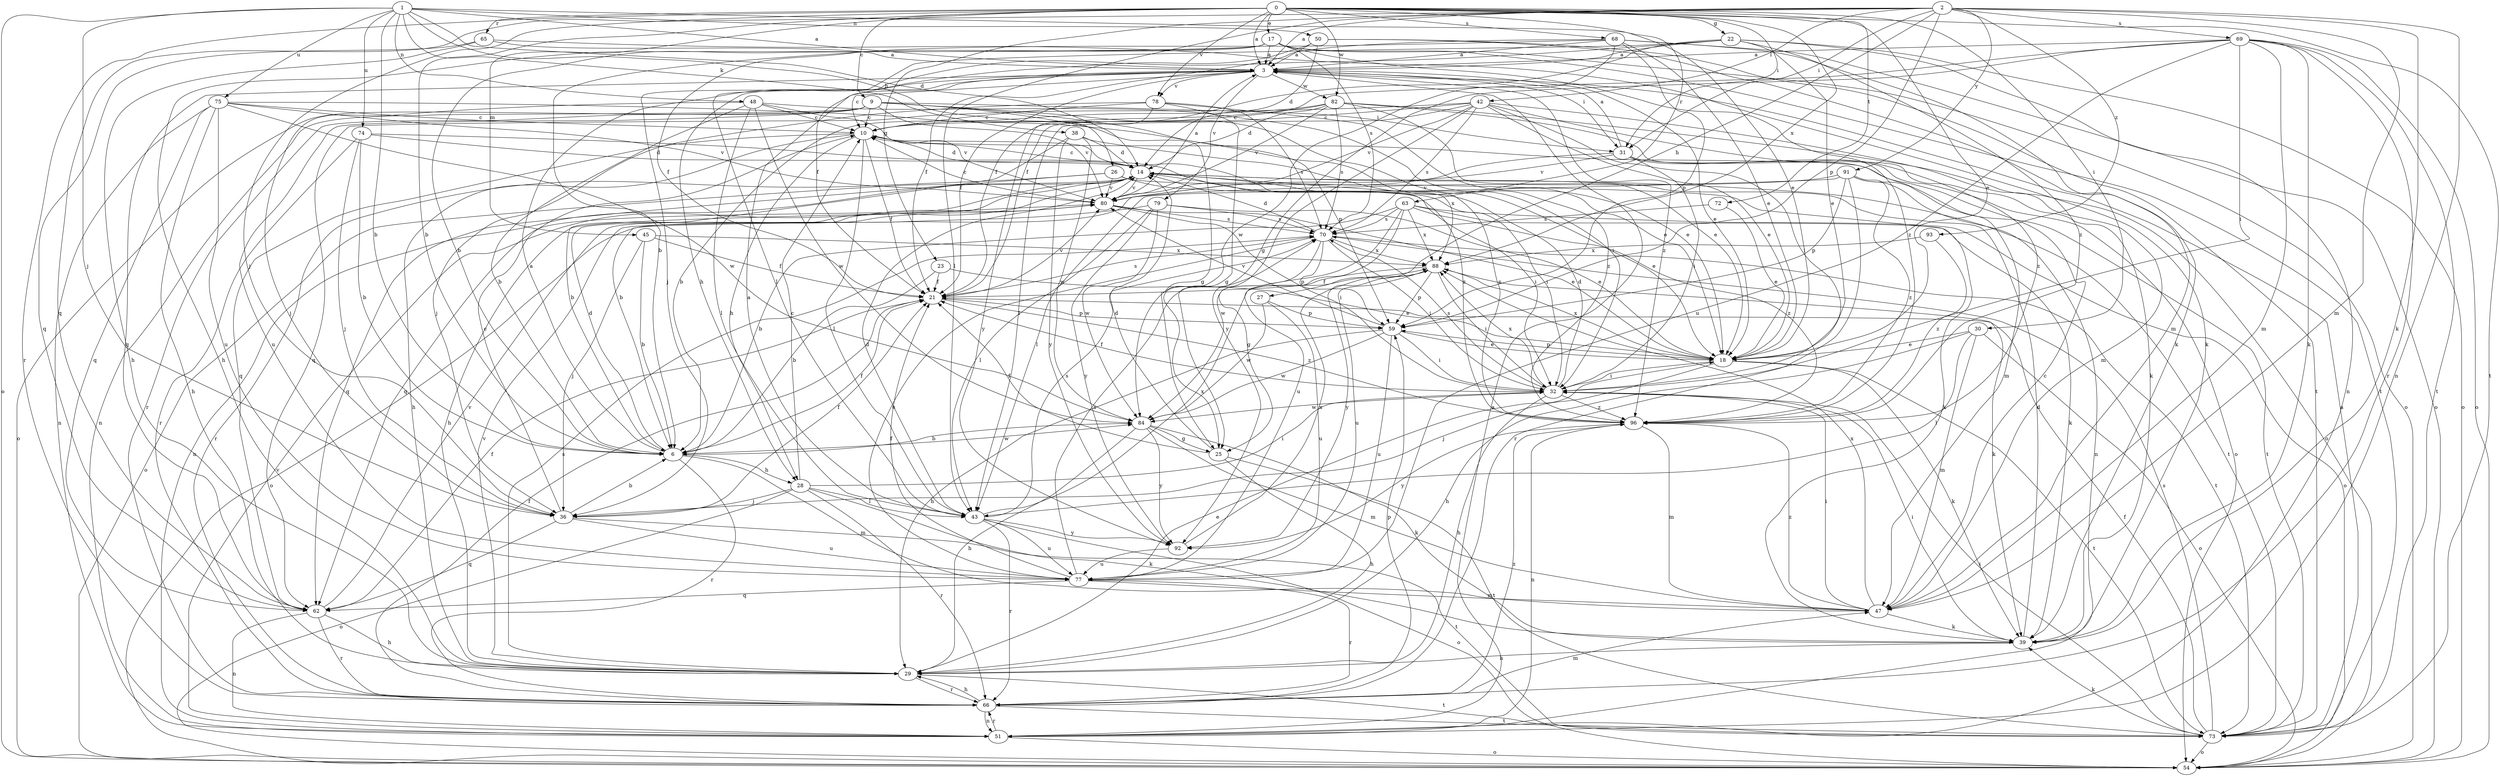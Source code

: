 strict digraph  {
0;
1;
2;
3;
6;
9;
10;
14;
17;
18;
21;
22;
23;
25;
26;
27;
28;
29;
30;
31;
32;
36;
38;
39;
42;
43;
45;
47;
48;
50;
51;
54;
59;
62;
63;
65;
66;
68;
69;
70;
72;
73;
74;
75;
77;
78;
79;
80;
82;
84;
88;
91;
92;
93;
96;
0 -> 3  [label=a];
0 -> 6  [label=b];
0 -> 9  [label=c];
0 -> 17  [label=e];
0 -> 18  [label=e];
0 -> 22  [label=g];
0 -> 30  [label=i];
0 -> 31  [label=i];
0 -> 36  [label=j];
0 -> 45  [label=m];
0 -> 63  [label=r];
0 -> 65  [label=r];
0 -> 66  [label=r];
0 -> 68  [label=s];
0 -> 72  [label=t];
0 -> 73  [label=t];
0 -> 78  [label=v];
0 -> 82  [label=w];
0 -> 88  [label=x];
1 -> 3  [label=a];
1 -> 6  [label=b];
1 -> 14  [label=d];
1 -> 18  [label=e];
1 -> 26  [label=h];
1 -> 36  [label=j];
1 -> 38  [label=k];
1 -> 48  [label=n];
1 -> 50  [label=n];
1 -> 54  [label=o];
1 -> 74  [label=u];
1 -> 75  [label=u];
2 -> 3  [label=a];
2 -> 23  [label=g];
2 -> 27  [label=h];
2 -> 31  [label=i];
2 -> 39  [label=k];
2 -> 42  [label=l];
2 -> 43  [label=l];
2 -> 47  [label=m];
2 -> 51  [label=n];
2 -> 59  [label=p];
2 -> 62  [label=q];
2 -> 69  [label=s];
2 -> 91  [label=y];
2 -> 93  [label=z];
3 -> 10  [label=c];
3 -> 18  [label=e];
3 -> 21  [label=f];
3 -> 28  [label=h];
3 -> 31  [label=i];
3 -> 62  [label=q];
3 -> 78  [label=v];
3 -> 79  [label=v];
3 -> 82  [label=w];
3 -> 96  [label=z];
6 -> 3  [label=a];
6 -> 14  [label=d];
6 -> 21  [label=f];
6 -> 28  [label=h];
6 -> 47  [label=m];
6 -> 66  [label=r];
6 -> 84  [label=w];
9 -> 10  [label=c];
9 -> 25  [label=g];
9 -> 31  [label=i];
9 -> 51  [label=n];
9 -> 54  [label=o];
9 -> 59  [label=p];
9 -> 66  [label=r];
9 -> 77  [label=u];
9 -> 80  [label=v];
9 -> 96  [label=z];
10 -> 14  [label=d];
10 -> 21  [label=f];
10 -> 28  [label=h];
10 -> 29  [label=h];
10 -> 43  [label=l];
10 -> 62  [label=q];
10 -> 88  [label=x];
14 -> 10  [label=c];
14 -> 18  [label=e];
14 -> 29  [label=h];
14 -> 32  [label=i];
14 -> 51  [label=n];
14 -> 54  [label=o];
14 -> 62  [label=q];
14 -> 73  [label=t];
14 -> 80  [label=v];
17 -> 3  [label=a];
17 -> 6  [label=b];
17 -> 21  [label=f];
17 -> 29  [label=h];
17 -> 54  [label=o];
17 -> 70  [label=s];
17 -> 73  [label=t];
17 -> 96  [label=z];
18 -> 32  [label=i];
18 -> 36  [label=j];
18 -> 39  [label=k];
18 -> 59  [label=p];
18 -> 73  [label=t];
18 -> 88  [label=x];
21 -> 59  [label=p];
21 -> 70  [label=s];
21 -> 80  [label=v];
21 -> 96  [label=z];
22 -> 3  [label=a];
22 -> 18  [label=e];
22 -> 21  [label=f];
22 -> 36  [label=j];
22 -> 43  [label=l];
22 -> 51  [label=n];
22 -> 54  [label=o];
22 -> 96  [label=z];
23 -> 6  [label=b];
23 -> 18  [label=e];
23 -> 21  [label=f];
25 -> 14  [label=d];
25 -> 21  [label=f];
25 -> 29  [label=h];
25 -> 73  [label=t];
26 -> 32  [label=i];
26 -> 39  [label=k];
26 -> 62  [label=q];
26 -> 66  [label=r];
26 -> 80  [label=v];
27 -> 59  [label=p];
27 -> 77  [label=u];
27 -> 84  [label=w];
28 -> 10  [label=c];
28 -> 32  [label=i];
28 -> 36  [label=j];
28 -> 39  [label=k];
28 -> 43  [label=l];
28 -> 54  [label=o];
28 -> 66  [label=r];
29 -> 18  [label=e];
29 -> 66  [label=r];
29 -> 70  [label=s];
29 -> 73  [label=t];
29 -> 80  [label=v];
30 -> 18  [label=e];
30 -> 29  [label=h];
30 -> 43  [label=l];
30 -> 47  [label=m];
30 -> 54  [label=o];
31 -> 3  [label=a];
31 -> 6  [label=b];
31 -> 32  [label=i];
31 -> 47  [label=m];
31 -> 54  [label=o];
31 -> 80  [label=v];
32 -> 14  [label=d];
32 -> 21  [label=f];
32 -> 29  [label=h];
32 -> 70  [label=s];
32 -> 84  [label=w];
32 -> 88  [label=x];
32 -> 96  [label=z];
36 -> 6  [label=b];
36 -> 10  [label=c];
36 -> 21  [label=f];
36 -> 62  [label=q];
36 -> 73  [label=t];
36 -> 77  [label=u];
38 -> 6  [label=b];
38 -> 14  [label=d];
38 -> 84  [label=w];
38 -> 92  [label=y];
38 -> 96  [label=z];
39 -> 14  [label=d];
39 -> 29  [label=h];
39 -> 32  [label=i];
42 -> 10  [label=c];
42 -> 18  [label=e];
42 -> 32  [label=i];
42 -> 43  [label=l];
42 -> 47  [label=m];
42 -> 62  [label=q];
42 -> 70  [label=s];
42 -> 80  [label=v];
42 -> 92  [label=y];
42 -> 96  [label=z];
43 -> 3  [label=a];
43 -> 14  [label=d];
43 -> 54  [label=o];
43 -> 66  [label=r];
43 -> 70  [label=s];
43 -> 77  [label=u];
43 -> 88  [label=x];
43 -> 92  [label=y];
45 -> 6  [label=b];
45 -> 21  [label=f];
45 -> 36  [label=j];
45 -> 88  [label=x];
47 -> 10  [label=c];
47 -> 32  [label=i];
47 -> 39  [label=k];
47 -> 88  [label=x];
47 -> 96  [label=z];
48 -> 6  [label=b];
48 -> 10  [label=c];
48 -> 18  [label=e];
48 -> 36  [label=j];
48 -> 43  [label=l];
48 -> 80  [label=v];
48 -> 84  [label=w];
50 -> 3  [label=a];
50 -> 14  [label=d];
50 -> 21  [label=f];
50 -> 39  [label=k];
50 -> 73  [label=t];
51 -> 3  [label=a];
51 -> 54  [label=o];
51 -> 66  [label=r];
51 -> 80  [label=v];
59 -> 18  [label=e];
59 -> 29  [label=h];
59 -> 32  [label=i];
59 -> 77  [label=u];
59 -> 80  [label=v];
59 -> 84  [label=w];
62 -> 21  [label=f];
62 -> 29  [label=h];
62 -> 51  [label=n];
62 -> 66  [label=r];
62 -> 80  [label=v];
63 -> 6  [label=b];
63 -> 39  [label=k];
63 -> 54  [label=o];
63 -> 70  [label=s];
63 -> 77  [label=u];
63 -> 84  [label=w];
63 -> 88  [label=x];
63 -> 96  [label=z];
65 -> 3  [label=a];
65 -> 29  [label=h];
65 -> 39  [label=k];
65 -> 62  [label=q];
66 -> 21  [label=f];
66 -> 29  [label=h];
66 -> 47  [label=m];
66 -> 51  [label=n];
66 -> 59  [label=p];
66 -> 73  [label=t];
66 -> 96  [label=z];
68 -> 3  [label=a];
68 -> 6  [label=b];
68 -> 18  [label=e];
68 -> 21  [label=f];
68 -> 47  [label=m];
68 -> 54  [label=o];
68 -> 59  [label=p];
68 -> 84  [label=w];
69 -> 3  [label=a];
69 -> 21  [label=f];
69 -> 25  [label=g];
69 -> 32  [label=i];
69 -> 39  [label=k];
69 -> 47  [label=m];
69 -> 54  [label=o];
69 -> 66  [label=r];
69 -> 73  [label=t];
69 -> 77  [label=u];
70 -> 14  [label=d];
70 -> 25  [label=g];
70 -> 32  [label=i];
70 -> 59  [label=p];
70 -> 73  [label=t];
70 -> 77  [label=u];
70 -> 88  [label=x];
72 -> 18  [label=e];
72 -> 70  [label=s];
73 -> 3  [label=a];
73 -> 21  [label=f];
73 -> 32  [label=i];
73 -> 39  [label=k];
73 -> 54  [label=o];
73 -> 70  [label=s];
74 -> 6  [label=b];
74 -> 14  [label=d];
74 -> 36  [label=j];
74 -> 66  [label=r];
74 -> 96  [label=z];
75 -> 10  [label=c];
75 -> 29  [label=h];
75 -> 32  [label=i];
75 -> 51  [label=n];
75 -> 62  [label=q];
75 -> 77  [label=u];
75 -> 80  [label=v];
75 -> 84  [label=w];
77 -> 21  [label=f];
77 -> 47  [label=m];
77 -> 62  [label=q];
77 -> 66  [label=r];
77 -> 70  [label=s];
78 -> 10  [label=c];
78 -> 18  [label=e];
78 -> 25  [label=g];
78 -> 36  [label=j];
78 -> 70  [label=s];
78 -> 92  [label=y];
79 -> 18  [label=e];
79 -> 43  [label=l];
79 -> 54  [label=o];
79 -> 70  [label=s];
79 -> 84  [label=w];
79 -> 92  [label=y];
80 -> 3  [label=a];
80 -> 10  [label=c];
80 -> 18  [label=e];
80 -> 32  [label=i];
80 -> 70  [label=s];
82 -> 6  [label=b];
82 -> 10  [label=c];
82 -> 14  [label=d];
82 -> 18  [label=e];
82 -> 39  [label=k];
82 -> 54  [label=o];
82 -> 70  [label=s];
82 -> 80  [label=v];
84 -> 6  [label=b];
84 -> 25  [label=g];
84 -> 29  [label=h];
84 -> 39  [label=k];
84 -> 47  [label=m];
84 -> 92  [label=y];
88 -> 21  [label=f];
88 -> 32  [label=i];
88 -> 39  [label=k];
88 -> 59  [label=p];
88 -> 77  [label=u];
88 -> 92  [label=y];
91 -> 43  [label=l];
91 -> 51  [label=n];
91 -> 59  [label=p];
91 -> 66  [label=r];
91 -> 73  [label=t];
91 -> 80  [label=v];
91 -> 96  [label=z];
92 -> 77  [label=u];
92 -> 88  [label=x];
93 -> 88  [label=x];
93 -> 96  [label=z];
96 -> 47  [label=m];
96 -> 51  [label=n];
96 -> 92  [label=y];
}
